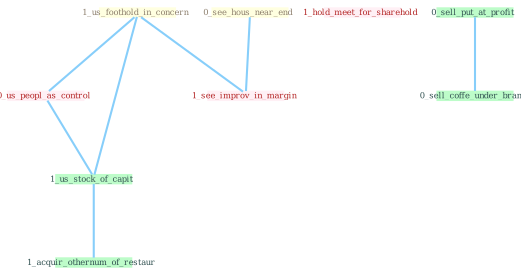 Graph G{ 
    node
    [shape=polygon,style=filled,width=.5,height=.06,color="#BDFCC9",fixedsize=true,fontsize=4,
    fontcolor="#2f4f4f"];
    {node
    [color="#ffffe0", fontcolor="#8b7d6b"] "1_us_foothold_in_concern " "0_see_hous_near_end "}
{node [color="#fff0f5", fontcolor="#b22222"] "0_us_peopl_as_control " "1_see_improv_in_margin " "1_hold_meet_for_sharehold "}
edge [color="#B0E2FF"];

	"1_us_foothold_in_concern " -- "0_us_peopl_as_control " [w="1", color="#87cefa" ];
	"1_us_foothold_in_concern " -- "1_us_stock_of_capit " [w="1", color="#87cefa" ];
	"1_us_foothold_in_concern " -- "1_see_improv_in_margin " [w="1", color="#87cefa" ];
	"0_see_hous_near_end " -- "1_see_improv_in_margin " [w="1", color="#87cefa" ];
	"0_us_peopl_as_control " -- "1_us_stock_of_capit " [w="1", color="#87cefa" ];
	"0_sell_put_at_profit " -- "0_sell_coffe_under_brand " [w="1", color="#87cefa" ];
	"1_us_stock_of_capit " -- "1_acquir_othernum_of_restaur " [w="1", color="#87cefa" ];
}